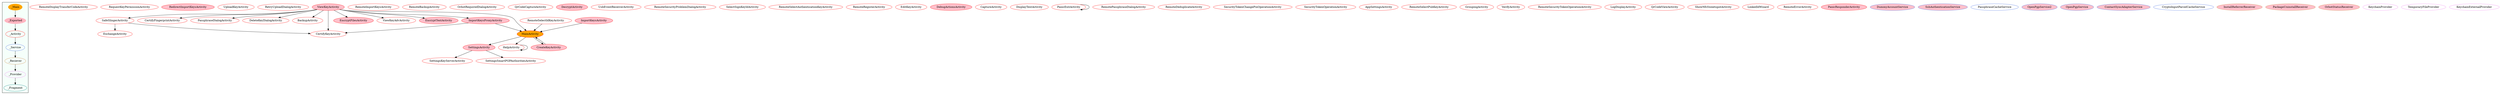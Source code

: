 digraph G {
subgraph cluster_legend{ 
bgcolor=mintcream;
_Activity[color = red];
_Service[color = royalblue];
_Provider[color = violet];
_Reciever[color = peru];
_Fragment[color = teal];
_Main[style=filled, fillcolor=orange, color = mintcream];
_Exported[style=filled, fillcolor=lightpink, color = mintcream];
_Main -> _Exported -> _Activity -> _Service -> _Reciever -> _Provider -> _Fragment; 
}
RemoteDisplayTransferCodeActivity[color = red];
RequestKeyPermissionActivity[color = red];
RedirectImportKeysActivity[style=filled, fillcolor=pink, color = red];
UploadKeyActivity[color = red];
RetryUploadDialogActivity[color = red];
SettingsKeyServerActivity[color = red];
RemoteImportKeysActivity[color = red];
CertifyKeyActivity[color = red];
RemoteBackupActivity[color = red];
OrbotRequiredDialogActivity[color = red];
QrCodeCaptureActivity[color = red];
DecryptActivity[style=filled, fillcolor=pink, color = red];
UsbEventReceiverActivity[color = red];
RemoteSecurityProblemDialogActivity[color = red];
MainActivity[style=filled, fillcolor=orange, color = red];
SelectSignKeyIdActivity[color = red];
RemoteSelectAuthenticationKeyActivity[color = red];
ImportKeysActivity[style=filled, fillcolor=pink, color = red];
RemoteRegisterActivity[color = red];
SettingsActivity[style=filled, fillcolor=pink, color = red];
CertifyFingerprintActivity[color = red];
EditKeyActivity[color = red];
PassphraseDialogActivity[color = red];
ExchangeActivity[color = red];
DeleteKeyDialogActivity[color = red];
DebugActionsActivity[style=filled, fillcolor=pink, color = red];
CaptureActivity[color = red];
BackupActivity[color = red];
DisplayTextActivity[color = red];
ImportKeysProxyActivity[style=filled, fillcolor=pink, color = red];
PanicExitActivity[color = red];
RemotePassphraseDialogActivity[color = red];
RemoteDeduplicateActivity[color = red];
SecurityTokenChangePinOperationActivity[color = red];
ViewKeyActivity[style=filled, fillcolor=pink, color = red];
SecurityTokenOperationActivity[color = red];
EncryptFilesActivity[style=filled, fillcolor=pink, color = red];
ViewKeyAdvActivity[color = red];
AppSettingsActivity[color = red];
RemoteSelectPubKeyActivity[color = red];
HelpActivity[color = red];
SettingsSmartPGPAuthoritiesActivity[color = red];
GroupingActivity[color = red];
CreateKeyActivity[style=filled, fillcolor=pink, color = red];
VerifyActivity[color = red];
RemoteSecurityTokenOperationActivity[color = red];
LogDisplayActivity[color = red];
EncryptTextActivity[style=filled, fillcolor=pink, color = red];
QrCodeViewActivity[color = red];
ShowNfcSweetspotActivity[color = red];
LinkedIdWizard[color = red];
SafeSlingerActivity[color = red];
RemoteErrorActivity[color = red];
PanicResponderActivity[style=filled, fillcolor=pink, color = red];
RemoteSelectIdKeyActivity[color = red];
DummyAccountService[style=filled, fillcolor=pink, color = royalblue];
SshAuthenticationService[style=filled, fillcolor=pink, color = royalblue];
PassphraseCacheService[color = royalblue];
OpenPgpService2[style=filled, fillcolor=pink, color = royalblue];
OpenPgpService[style=filled, fillcolor=pink, color = royalblue];
ContactSyncAdapterService[style=filled, fillcolor=pink, color = royalblue];
CryptoInputParcelCacheService[color = royalblue];
InstallReferrerReceiver[style=filled, fillcolor=pink, color = peru];
PackageUninstallReceiver[style=filled, fillcolor=pink, color = peru];
OrbotStatusReceiver[style=filled, fillcolor=pink, color = peru];
KeychainProvider[color = violet];
TemporaryFileProvider[color = violet];
KeychainExternalProvider[color = violet];
MainActivity->HelpActivity;
MainActivity->SettingsActivity;
MainActivity->CreateKeyActivity;
ImportKeysActivity->MainActivity;
SafeSlingerActivity->ExchangeActivity;
SafeSlingerActivity->CertifyKeyActivity;
HelpActivity->HelpActivity;
SettingsActivity->SettingsKeyServerActivity;
SettingsActivity->SettingsSmartPGPAuthoritiesActivity;
CreateKeyActivity->MainActivity;
ImportKeysProxyActivity->CertifyKeyActivity;
ImportKeysProxyActivity->MainActivity;
PanicExitActivity->PanicExitActivity;
ViewKeyActivity->ImportKeysProxyActivity;
ViewKeyActivity->BackupActivity;
ViewKeyActivity->CertifyKeyActivity;
ViewKeyActivity->EncryptTextActivity;
ViewKeyActivity->PassphraseDialogActivity;
ViewKeyActivity->DeleteKeyDialogActivity;
ViewKeyActivity->EncryptFilesActivity;
ViewKeyActivity->ViewKeyAdvActivity;
ViewKeyActivity->CertifyFingerprintActivity;
ViewKeyActivity->MainActivity;
ViewKeyActivity->SafeSlingerActivity;
RemoteSelectIdKeyActivity->MainActivity;
}
